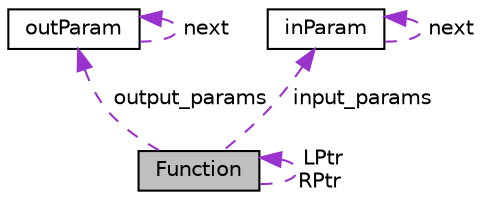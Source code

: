 digraph "Function"
{
 // LATEX_PDF_SIZE
  edge [fontname="Helvetica",fontsize="10",labelfontname="Helvetica",labelfontsize="10"];
  node [fontname="Helvetica",fontsize="10",shape=record];
  Node1 [label="Function",height=0.2,width=0.4,color="black", fillcolor="grey75", style="filled", fontcolor="black",tooltip=" "];
  Node1 -> Node1 [dir="back",color="darkorchid3",fontsize="10",style="dashed",label=" LPtr\nRPtr" ,fontname="Helvetica"];
  Node2 -> Node1 [dir="back",color="darkorchid3",fontsize="10",style="dashed",label=" output_params" ,fontname="Helvetica"];
  Node2 [label="outParam",height=0.2,width=0.4,color="black", fillcolor="white", style="filled",URL="$structoutParam.html",tooltip=" "];
  Node2 -> Node2 [dir="back",color="darkorchid3",fontsize="10",style="dashed",label=" next" ,fontname="Helvetica"];
  Node3 -> Node1 [dir="back",color="darkorchid3",fontsize="10",style="dashed",label=" input_params" ,fontname="Helvetica"];
  Node3 [label="inParam",height=0.2,width=0.4,color="black", fillcolor="white", style="filled",URL="$structinParam.html",tooltip=" "];
  Node3 -> Node3 [dir="back",color="darkorchid3",fontsize="10",style="dashed",label=" next" ,fontname="Helvetica"];
}
